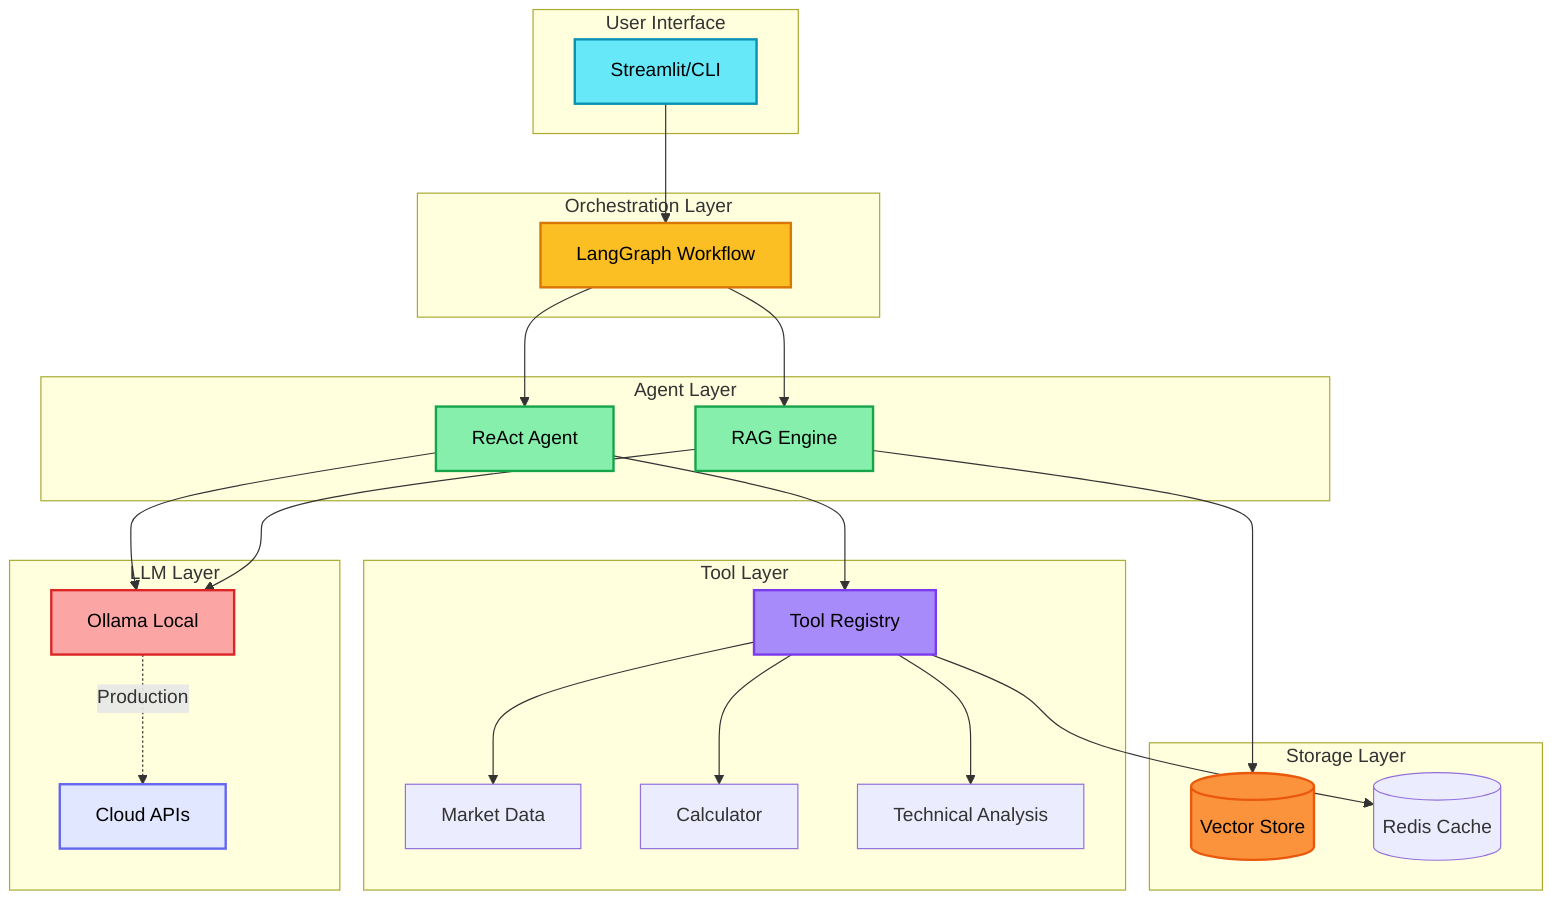 graph TB
    subgraph "User Interface"
        UI[Streamlit/CLI]
    end
    
    subgraph "Orchestration Layer"
        LG[LangGraph Workflow]
    end
    
    subgraph "Agent Layer"
        RA[ReAct Agent]
        RAG[RAG Engine]
    end
    
    subgraph "Tool Layer"
        Tools[Tool Registry]
        Market[Market Data]
        Calc[Calculator]
        Tech[Technical Analysis]
    end
    
    subgraph "Storage Layer"
        VS[(Vector Store)]
        Cache[(Redis Cache)]
    end
    
    subgraph "LLM Layer"
        Local[Ollama Local]
        Cloud[Cloud APIs]
    end
    
    UI --> LG
    LG --> RA
    LG --> RAG
    RA --> Tools
    RAG --> VS
    Tools --> Market
    Tools --> Calc
    Tools --> Tech
    RA --> Local
    RAG --> Local
    Local -.->|Production| Cloud
    Tools --> Cache
    
    style UI fill:#67e8f9,stroke:#0891b2,stroke-width:2px,color:#000
    style LG fill:#fbbf24,stroke:#d97706,stroke-width:2px,color:#000
    style RA fill:#86efac,stroke:#16a34a,stroke-width:2px,color:#000
    style RAG fill:#86efac,stroke:#16a34a,stroke-width:2px,color:#000
    style Tools fill:#a78bfa,stroke:#7c3aed,stroke-width:2px,color:#000
    style VS fill:#fb923c,stroke:#ea580c,stroke-width:2px,color:#000
    style Local fill:#fca5a5,stroke:#dc2626,stroke-width:2px,color:#000
    style Cloud fill:#e0e7ff,stroke:#6366f1,stroke-width:2px,color:#000